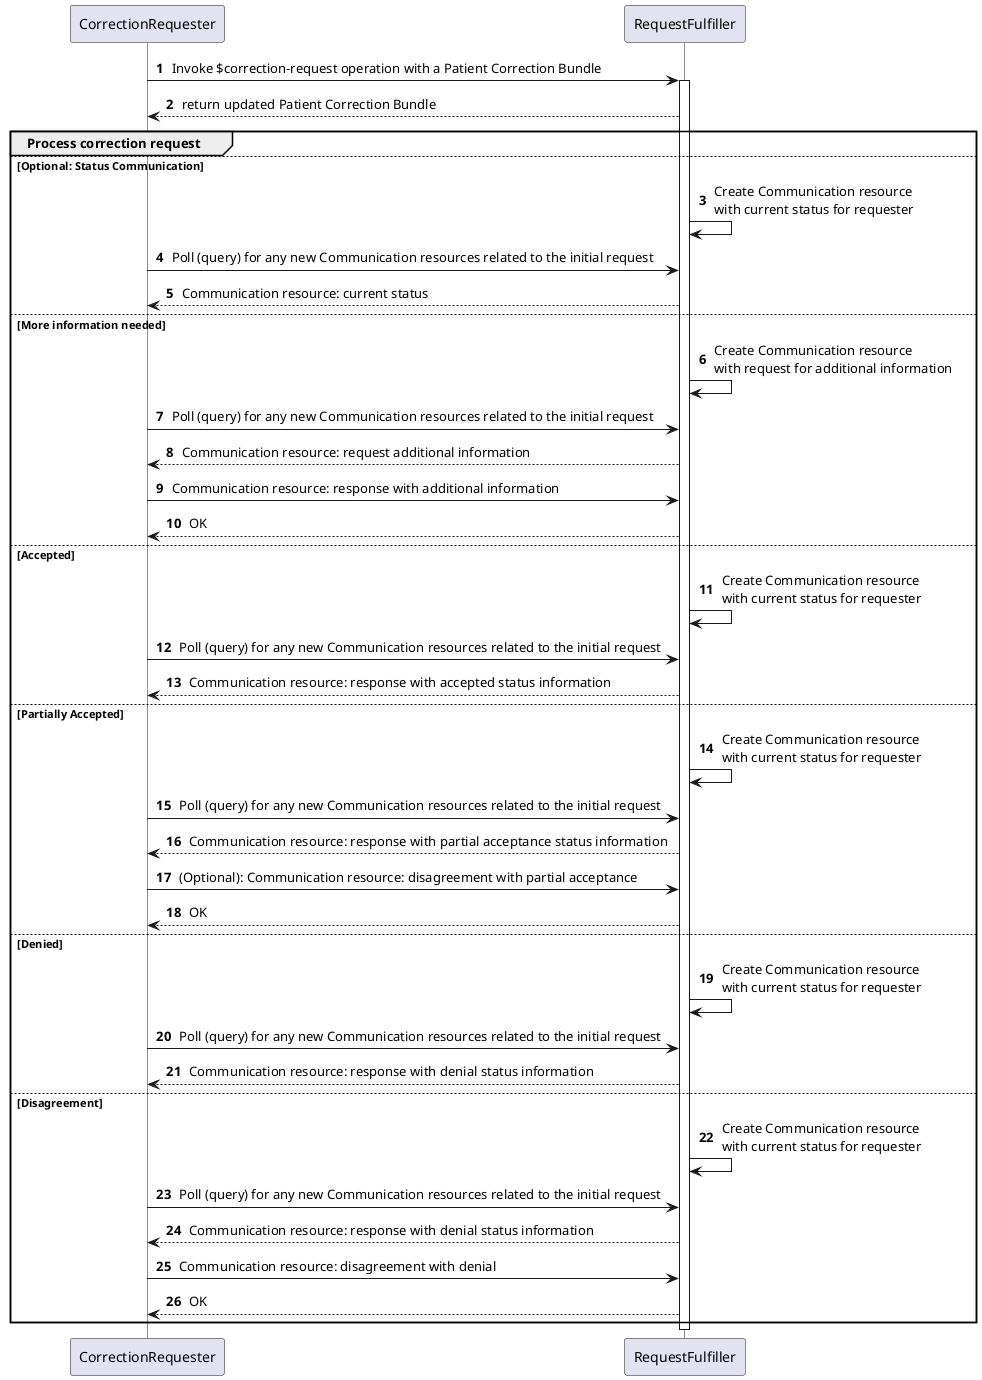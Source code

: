 @startuml
skinparam NoteTextAlignment left
skinparam Padding 2
skinparam ParticipantPadding 50
skinparam LifelineStrategy solid
autonumber

participant CorrectionRequester as R
participant RequestFulfiller as F

' note over R
'   Send a new Correction Request
' end note

R->F: Invoke $correction-request operation with a Patient Correction Bundle
activate F
  F-->R: return updated Patient Correction Bundle

  group Process correction request
  else Optional: Status Communication
    F->F: Create Communication resource\nwith current status for requester
    R->F: Poll (query) for any new Communication resources related to the initial request
    F-->R: Communication resource: current status
  else More information needed
    F->F: Create Communication resource\nwith request for additional information
    R->F: Poll (query) for any new Communication resources related to the initial request
    F-->R: Communication resource: request additional information
    R->F: Communication resource: response with additional information
    F-->R: OK
  else Accepted
    F->F: Create Communication resource\nwith current status for requester
    R->F: Poll (query) for any new Communication resources related to the initial request
    F-->R: Communication resource: response with accepted status information
  else Partially Accepted
    F->F: Create Communication resource\nwith current status for requester
    R->F: Poll (query) for any new Communication resources related to the initial request
    F-->R: Communication resource: response with partial acceptance status information
    R->F: (Optional): Communication resource: disagreement with partial acceptance
    F-->R: OK
  else Denied
    F->F: Create Communication resource\nwith current status for requester
    R->F: Poll (query) for any new Communication resources related to the initial request
    F-->R: Communication resource: response with denial status information
  else Disagreement
    F->F: Create Communication resource\nwith current status for requester
    R->F: Poll (query) for any new Communication resources related to the initial request
    F-->R: Communication resource: response with denial status information
    R->F: Communication resource: disagreement with denial
    F-->R: OK
    
  end
Deactivate F
@enduml
